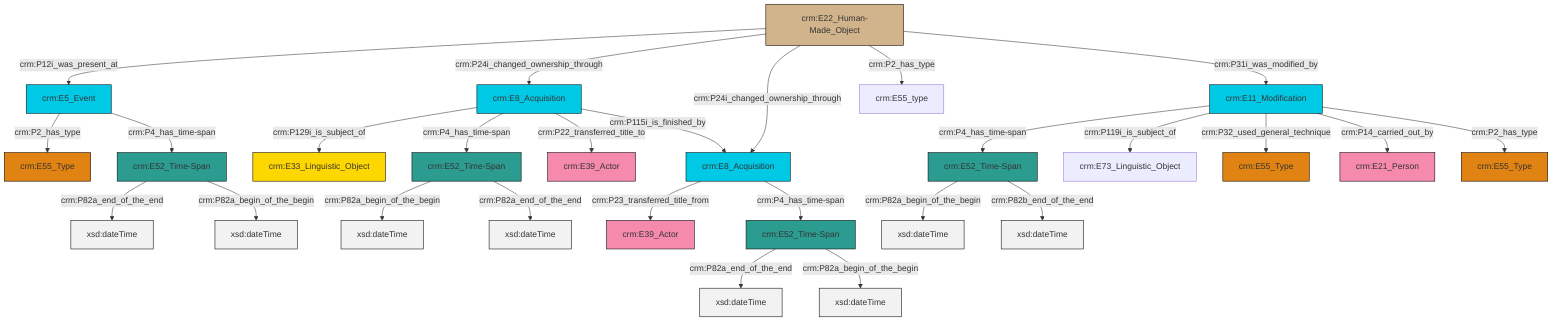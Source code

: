 graph TD
classDef Literal fill:#f2f2f2,stroke:#000000;
classDef CRM_Entity fill:#FFFFFF,stroke:#000000;
classDef Temporal_Entity fill:#00C9E6, stroke:#000000;
classDef Type fill:#E18312, stroke:#000000;
classDef Time-Span fill:#2C9C91, stroke:#000000;
classDef Appellation fill:#FFEB7F, stroke:#000000;
classDef Place fill:#008836, stroke:#000000;
classDef Persistent_Item fill:#B266B2, stroke:#000000;
classDef Conceptual_Object fill:#FFD700, stroke:#000000;
classDef Physical_Thing fill:#D2B48C, stroke:#000000;
classDef Actor fill:#f58aad, stroke:#000000;
classDef PC_Classes fill:#4ce600, stroke:#000000;
classDef Multi fill:#cccccc,stroke:#000000;

0["crm:E11_Modification"]:::Temporal_Entity -->|crm:P4_has_time-span| 1["crm:E52_Time-Span"]:::Time-Span
1["crm:E52_Time-Span"]:::Time-Span -->|crm:P82a_begin_of_the_begin| 2[xsd:dateTime]:::Literal
4["crm:E5_Event"]:::Temporal_Entity -->|crm:P2_has_type| 5["crm:E55_Type"]:::Type
6["crm:E52_Time-Span"]:::Time-Span -->|crm:P82a_begin_of_the_begin| 7[xsd:dateTime]:::Literal
8["crm:E22_Human-Made_Object"]:::Physical_Thing -->|crm:P12i_was_present_at| 4["crm:E5_Event"]:::Temporal_Entity
8["crm:E22_Human-Made_Object"]:::Physical_Thing -->|crm:P24i_changed_ownership_through| 9["crm:E8_Acquisition"]:::Temporal_Entity
10["crm:E52_Time-Span"]:::Time-Span -->|crm:P82a_end_of_the_end| 13[xsd:dateTime]:::Literal
9["crm:E8_Acquisition"]:::Temporal_Entity -->|crm:P129i_is_subject_of| 14["crm:E33_Linguistic_Object"]:::Conceptual_Object
0["crm:E11_Modification"]:::Temporal_Entity -->|crm:P119i_is_subject_of| 15["crm:E73_Linguistic_Object"]:::Default
0["crm:E11_Modification"]:::Temporal_Entity -->|crm:P32_used_general_technique| 18["crm:E55_Type"]:::Type
0["crm:E11_Modification"]:::Temporal_Entity -->|crm:P14_carried_out_by| 16["crm:E21_Person"]:::Actor
19["crm:E52_Time-Span"]:::Time-Span -->|crm:P82a_end_of_the_end| 21[xsd:dateTime]:::Literal
1["crm:E52_Time-Span"]:::Time-Span -->|crm:P82b_end_of_the_end| 22[xsd:dateTime]:::Literal
9["crm:E8_Acquisition"]:::Temporal_Entity -->|crm:P4_has_time-span| 6["crm:E52_Time-Span"]:::Time-Span
25["crm:E8_Acquisition"]:::Temporal_Entity -->|crm:P23_transferred_title_from| 26["crm:E39_Actor"]:::Actor
8["crm:E22_Human-Made_Object"]:::Physical_Thing -->|crm:P24i_changed_ownership_through| 25["crm:E8_Acquisition"]:::Temporal_Entity
8["crm:E22_Human-Made_Object"]:::Physical_Thing -->|crm:P2_has_type| 28["crm:E55_type"]:::Default
0["crm:E11_Modification"]:::Temporal_Entity -->|crm:P2_has_type| 30["crm:E55_Type"]:::Type
9["crm:E8_Acquisition"]:::Temporal_Entity -->|crm:P22_transferred_title_to| 23["crm:E39_Actor"]:::Actor
9["crm:E8_Acquisition"]:::Temporal_Entity -->|crm:P115i_is_finished_by| 25["crm:E8_Acquisition"]:::Temporal_Entity
10["crm:E52_Time-Span"]:::Time-Span -->|crm:P82a_begin_of_the_begin| 35[xsd:dateTime]:::Literal
6["crm:E52_Time-Span"]:::Time-Span -->|crm:P82a_end_of_the_end| 36[xsd:dateTime]:::Literal
25["crm:E8_Acquisition"]:::Temporal_Entity -->|crm:P4_has_time-span| 10["crm:E52_Time-Span"]:::Time-Span
8["crm:E22_Human-Made_Object"]:::Physical_Thing -->|crm:P31i_was_modified_by| 0["crm:E11_Modification"]:::Temporal_Entity
4["crm:E5_Event"]:::Temporal_Entity -->|crm:P4_has_time-span| 19["crm:E52_Time-Span"]:::Time-Span
19["crm:E52_Time-Span"]:::Time-Span -->|crm:P82a_begin_of_the_begin| 43[xsd:dateTime]:::Literal